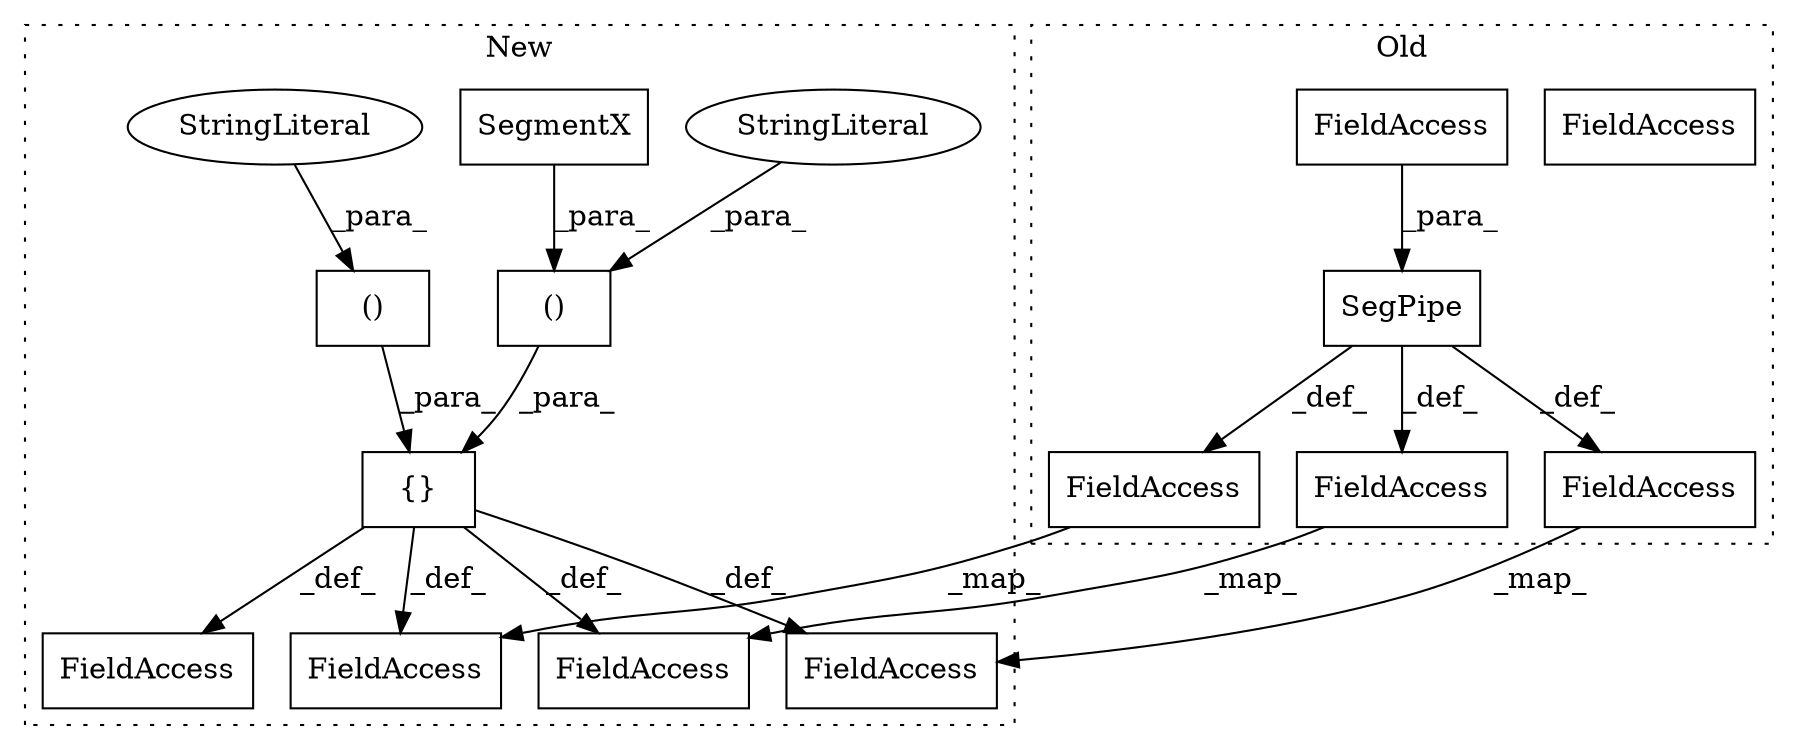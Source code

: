digraph G {
subgraph cluster0 {
1 [label="SegPipe" a="32" s="1865,1876" l="8,1" shape="box"];
5 [label="FieldAccess" a="22" s="1873" l="3" shape="box"];
7 [label="FieldAccess" a="22" s="2021" l="5" shape="box"];
12 [label="FieldAccess" a="22" s="2328" l="9" shape="box"];
15 [label="FieldAccess" a="22" s="1860" l="4" shape="box"];
16 [label="FieldAccess" a="22" s="1873" l="3" shape="box"];
label = "Old";
style="dotted";
}
subgraph cluster1 {
2 [label="SegmentX" a="32" s="1839" l="10" shape="box"];
3 [label="()" a="106" s="1821" l="28" shape="box"];
4 [label="StringLiteral" a="45" s="1821" l="5" shape="ellipse"];
6 [label="FieldAccess" a="22" s="1693" l="5" shape="box"];
8 [label="FieldAccess" a="22" s="2151" l="5" shape="box"];
9 [label="()" a="106" s="1856" l="35" shape="box"];
10 [label="{}" a="4" s="1815,1983" l="6,2" shape="box"];
11 [label="StringLiteral" a="45" s="1856" l="10" shape="ellipse"];
13 [label="FieldAccess" a="22" s="2468" l="9" shape="box"];
14 [label="FieldAccess" a="22" s="1991" l="4" shape="box"];
label = "New";
style="dotted";
}
1 -> 7 [label="_def_"];
1 -> 12 [label="_def_"];
1 -> 15 [label="_def_"];
2 -> 3 [label="_para_"];
3 -> 10 [label="_para_"];
4 -> 3 [label="_para_"];
7 -> 8 [label="_map_"];
9 -> 10 [label="_para_"];
10 -> 13 [label="_def_"];
10 -> 6 [label="_def_"];
10 -> 8 [label="_def_"];
10 -> 14 [label="_def_"];
11 -> 9 [label="_para_"];
12 -> 13 [label="_map_"];
15 -> 14 [label="_map_"];
16 -> 1 [label="_para_"];
}